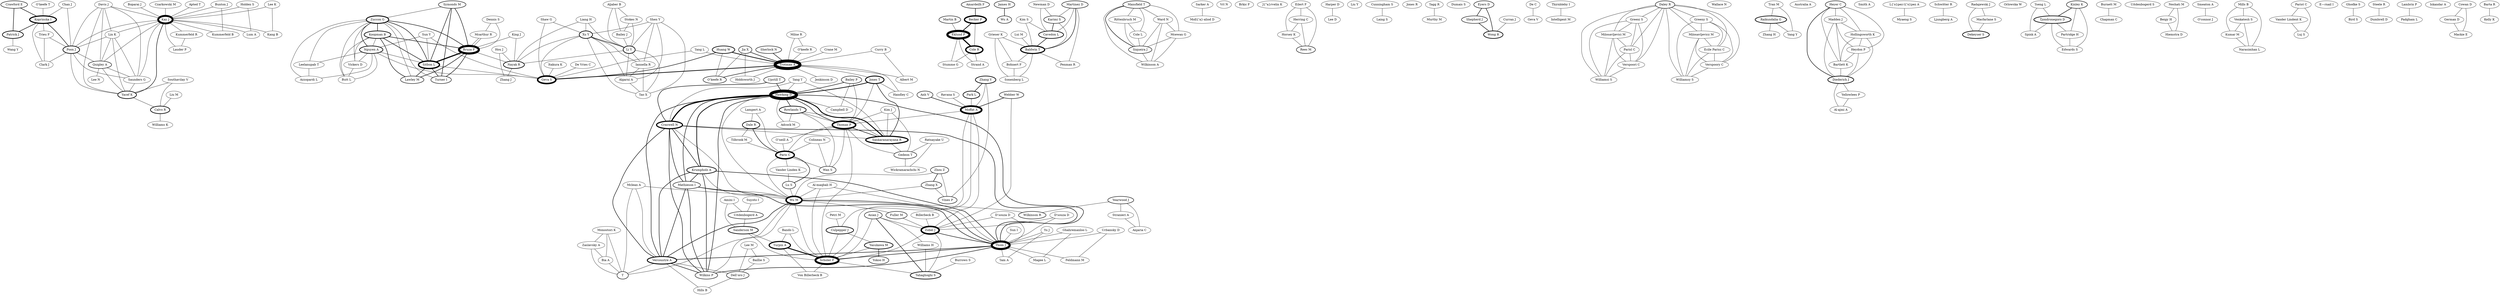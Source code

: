 graph G {

graph [K=0.2];

"Boparai J" [penwidth=1]
"Kay J" [penwidth=9]
"Huang W" [penwidth=3]
"Trotman A" [penwidth=14]
"Geva S" [penwidth=7]
"Becker P" [penwidth=6]
"Eklund P" [penwidth=10]
"Southavilay V" [penwidth=1]
"Yacef K" [penwidth=3]
"Calvo R" [penwidth=3]
"Hawking D" [penwidth=14]
"Rowlands T" [penwidth=3]
"Adcock M" [penwidth=1]
"Bunton J" [penwidth=1]
"Kummerfeld B" [penwidth=1]
"James H" [penwidth=2]
"Wu A" [penwidth=2]
"Curry B" [penwidth=1]
"Albert M" [penwidth=1]
"Kim S" [penwidth=1]
"Cavedon L" [penwidth=3]
"Baldwin T" [penwidth=5]
"Mclean A" [penwidth=1]
"Vercoustre A" [penwidth=4]
"Wu M" [penwidth=7]
"T" [penwidth=2]
"Sun I" [penwidth=1]
"Thom J" [penwidth=10]
"Dale R" [penwidth=3]
"Tilbrook M" [penwidth=1]
"Paris C" [penwidth=6]
"Mansfield T" [penwidth=2]
"Rittenbruch M" [penwidth=1]
"Cole L" [penwidth=1]
"Siqueira J" [penwidth=2]
"Sherlock N" [penwidth=2]
"Sarker A" [penwidth=1]
"Moll{\'a}-aliod D" [penwidth=1]
"Vrl N" [penwidth=1]
"Thomas P" [penwidth=7]
"O’neill A" [penwidth=1]
"Kummerfeld R" [penwidth=1]
"Lauder P" [penwidth=1]
"Brkic F" [penwidth=1]
"Czarkowski M" [penwidth=1]
"J{\"a}rvelin K" [penwidth=1]
"Bailey P" [penwidth=2]
"Sanderson M" [penwidth=3]
"Eilert F" [penwidth=1]
"Herring C" [penwidth=1]
"Horsey K" [penwidth=1]
"Rees M" [penwidth=2]
"Sankaranarayana R" [penwidth=5]
"Martinez D" [penwidth=2]
"Karimi S" [penwidth=2]
"Harper D" [penwidth=1]
"Lee D" [penwidth=1]
"Liu Y" [penwidth=1]
"Shaw G" [penwidth=1]
"Xu Y" [penwidth=3]
"Quigley A" [penwidth=2]
"Lee N" [penwidth=1]
"Wan S" [penwidth=2]
"Aljaber B" [penwidth=1]
"Stokes N" [penwidth=1]
"Bailey J" [penwidth=1]
"Li Y" [penwidth=3]
"Cunningham S" [penwidth=1]
"Laing S" [penwidth=1]
"Zhou Z" [penwidth=2]
"Zhang X" [penwidth=2]
"Vines P" [penwidth=2]
"Jones R" [penwidth=1]
"Grieser K" [penwidth=1]
"Bohnert F" [penwidth=1]
"Sonenberg L" [penwidth=1]
"Tagg R" [penwidth=1]
"Murthy M" [penwidth=1]
"Jenkinson D" [penwidth=1]
"Turpin A" [penwidth=5]
"Scholer F" [penwidth=9]
"Williams K" [penwidth=1]
"Dumais S" [penwidth=1]
"Jia X" [penwidth=2]
"O’keefe R" [penwidth=2]
"Amardeilh F" [penwidth=2]
"Eyers D" [penwidth=2]
"Shepherd J" [penwidth=2]
"Wong R" [penwidth=3]
"Park L" [penwidth=3]
"Liu M" [penwidth=1]
"Krumpholz A" [penwidth=3]
"De C" [penwidth=1]
"Geva V" [penwidth=1]
"Thirnbleby I" [penwidth=1]
"Intelligent M" [penwidth=1]
"Daley R" [penwidth=2]
"Greeni S" [penwidth=1]
"Milosavljevici M" [penwidth=1]
"Parisl C" [penwidth=1]
"Verspoori C" [penwidth=1]
"Williamsi S" [penwidth=1]
"Wallace N" [penwidth=1]
"Zhang Y" [penwidth=3]
"Moffat A" [penwidth=8]
"Jones T" [penwidth=4]
"Tang T" [penwidth=1]
"Craswell N" [penwidth=5]
"Holdsworth J" [penwidth=1]
"Ratnayake U" [penwidth=1]
"Gedeon T" [penwidth=2]
"Wickramarachchi N" [penwidth=1]
"Ravana S" [penwidth=1]
"Yasukawa M" [penwidth=3]
"Yokoo H" [penwidth=2]
"Raikundalia G" [penwidth=3]
"Zhang H" [penwidth=1]
"Australia A" [penwidth=1]
"Zobel J" [penwidth=7]
"Lee M" [penwidth=1]
"Baillie S" [penwidth=1]
"Dell’oro J" [penwidth=2]
"Penman R" [penwidth=1]
"Webber W" [penwidth=2]
"Hou J" [penwidth=1]
"Nayak R" [penwidth=3]
"Zhang J" [penwidth=1]
"Diederich J" [penwidth=3]
"Yellowlees P" [penwidth=1]
"Al-ajmi A" [penwidth=1]
"Wilkinson R" [penwidth=2]
"Tang L" [penwidth=1]
"Liang H" [penwidth=1]
"Zuccon G" [penwidth=4]
"Koopman B" [penwidth=3]
"Nguyen A" [penwidth=3]
"Vickers D" [penwidth=1]
"Butt L" [penwidth=1]
"Sun Y" [penwidth=1]
"Sitbon L" [penwidth=6]
"Cole R" [penwidth=6]
"Stumme G" [penwidth=1]
"Campbell D" [penwidth=1]
"Mcarthur R" [penwidth=1]
"Bruza P" [penwidth=10]
"Martin B" [penwidth=2]
"Itakura K" [penwidth=1]
"D’souza D" [penwidth=1]
"Dennis S" [penwidth=1]
"Mcarthur R" [penwidth=1]
"Lu S" [penwidth=2]
"Strand A" [penwidth=1]
"Mathieson I" [penwidth=2]
"Wilkins P" [penwidth=2]
"Vander Linden K" [penwidth=1]
"Smith A" [penwidth=1]
"Lawley M" [penwidth=2]
"Shen Y" [penwidth=1]
"Iannella R" [penwidth=1]
"Algarni A" [penwidth=1]
"Tao X" [penwidth=1]
"Al-maqbali H" [penwidth=1]
"Anh V" [penwidth=2]
"Patrick J" [penwidth=3]
"Wang Y" [penwidth=1]
"Upstill T" [penwidth=2]
"Chan J" [penwidth=1]
"Koprinska I" [penwidth=5]
"Poon J" [penwidth=3]
"Milne R" [penwidth=1]
"O'keefe R" [penwidth=1]
"L{\'o}pez-l{\'o}pez A" [penwidth=1]
"Myaeng S" [penwidth=1]
"Heyer C" [penwidth=2]
"Madden J" [penwidth=1]
"Hollingsworth K" [penwidth=1]
"Heydon P" [penwidth=1]
"Bartlett K" [penwidth=1]
"Amini I" [penwidth=1]
"Uitdenbogerd A" [penwidth=2]
"Schwitter R" [penwidth=1]
"Ljungberg A" [penwidth=1]
"O’keefe T" [penwidth=1]
"Dekeyser S" [penwidth=3]
"Orlowska W" [penwidth=1]
"Tseng L" [penwidth=1]
"Tjondronegoro D" [penwidth=3]
"Spink A" [penwidth=1]
"Apted T" [penwidth=1]
"Crawford E" [penwidth=2]
"Kinley K" [penwidth=2]
"Partridge H" [penwidth=1]
"Edwards S" [penwidth=1]
"Burnett M" [penwidth=1]
"Chapman C" [penwidth=1]
"Yu J" [penwidth=1]
"Tam A" [penwidth=1]
"Davis J" [penwidth=1]
"Lin K" [penwidth=1]
"Saunders G" [penwidth=1]
"Holden S" [penwidth=1]
"Lum A" [penwidth=1]
"Burrows S" [penwidth=1]
"Tahaghoghi S" [penwidth=3]
"Lui M" [penwidth=1]
"Uitdenbogerd S" [penwidth=1]
"Colineau N" [penwidth=1]
"Neshati M" [penwidth=1]
"Beigy H" [penwidth=1]
"Hiemstra D" [penwidth=1]
"Smeaton A" [penwidth=1]
"O'connor J" [penwidth=1]
"Mills B" [penwidth=1]
"Venkatesh S" [penwidth=1]
"Kumar M" [penwidth=1]
"Narasimhan L" [penwidth=1]
"Trieu F" [penwidth=1]
"Clark J" [penwidth=1]
"Yearwood J" [penwidth=2]
"Radajewski J" [penwidth=1]
"Macfarlane S" [penwidth=1]
"Curran J" [penwidth=1]
"Parist C" [penwidth=1]
"Vander Lindent K" [penwidth=1]
"Luj S" [penwidth=1]
"Von Billerbeck B" [penwidth=1]
"Greeny S" [penwidth=1]
"Milosavljevicz M" [penwidth=1]
"Ecile Parisz C" [penwidth=1]
"Verspoory C" [penwidth=1]
"Williamsy S" [penwidth=1]
"E—rnail I" [penwidth=1]
"Ghodke S" [penwidth=1]
"Bird S" [penwidth=1]
"Culpepper J" [penwidth=3]
"Tran M" [penwidth=1]
"Yang Y" [penwidth=1]
"Ghahremanloo L" [penwidth=1]
"Magee L" [penwidth=1]
"Billerbeck B" [penwidth=1]
"Lampert A" [penwidth=1]
"King J" [penwidth=1]
"Lee K" [penwidth=1]
"Kang B" [penwidth=1]
"Steele R" [penwidth=1]
"Dumbrell D" [penwidth=1]
"Newman D" [penwidth=1]
"Kim J" [penwidth=1]
"Handley C" [penwidth=1]
"Stranieri A" [penwidth=1]
"Anjaria C" [penwidth=1]
"Bando L" [penwidth=1]
"Fuller M" [penwidth=2]
"Hills B" [penwidth=1]
"Symonds M" [penwidth=2]
"Turner I" [penwidth=2]
"Lambrix P" [penwidth=1]
"Padgham L" [penwidth=1]
"Monostori K" [penwidth=1]
"Zaslavsky A" [penwidth=1]
"Bia A" [penwidth=1]
"Iskandar A" [penwidth=1]
"Suyoto I" [penwidth=1]
"D'souza D" [penwidth=1]
"De Vries C" [penwidth=1]
"Asian J" [penwidth=2]
"Williams H" [penwidth=1]
"Leelanupab T" [penwidth=1]
"Azzopardi L" [penwidth=1]
"Petri M" [penwidth=1]
"Cowan D" [penwidth=1]
"German D" [penwidth=1]
"Mackie E" [penwidth=1]
"Ward N" [penwidth=1]
"Mcewan G" [penwidth=1]
"Wilkinson A" [penwidth=1]
"Barta R" [penwidth=1]
"Kelly K" [penwidth=1]
"Crane M" [penwidth=1]
"Urbansky D" [penwidth=1]
"Feldmann M" [penwidth=1]
"Boparai J" -- "Kay J"[penwidth=1.1];
"Huang W" -- "Trotman A"[penwidth=3.1];
"Huang W" -- "Geva S"[penwidth=2.1];
"Trotman A" -- "Geva S"[penwidth=3.1];
"Becker P" -- "Eklund P"[penwidth=3.1];
"Southavilay V" -- "Yacef K"[penwidth=1.1];
"Southavilay V" -- "Calvo R"[penwidth=1.1];
"Yacef K" -- "Calvo R"[penwidth=1.1];
"Hawking D" -- "Rowlands T"[penwidth=2.1];
"Hawking D" -- "Adcock M"[penwidth=1.1];
"Rowlands T" -- "Adcock M"[penwidth=1.1];
"Bunton J" -- "Kay J"[penwidth=1.1];
"Bunton J" -- "Kummerfeld B"[penwidth=1.1];
"Kay J" -- "Kummerfeld B"[penwidth=1.1];
"James H" -- "Wu A"[penwidth=2.1];
"Curry B" -- "Trotman A"[penwidth=1.1];
"Curry B" -- "Albert M"[penwidth=1.1];
"Trotman A" -- "Albert M"[penwidth=1.1];
"Kim S" -- "Cavedon L"[penwidth=1.1];
"Kim S" -- "Baldwin T"[penwidth=1.1];
"Cavedon L" -- "Baldwin T"[penwidth=2.1];
"Mclean A" -- "Vercoustre A"[penwidth=1.1];
"Mclean A" -- "Wu M"[penwidth=1.1];
"Mclean A" -- "T"[penwidth=1.1];
"Vercoustre A" -- "Wu M"[penwidth=2.1];
"Vercoustre A" -- "T"[penwidth=1.1];
"Wu M" -- "T"[penwidth=1.1];
"Sun I" -- "Thom J"[penwidth=1.1];
"Dale R" -- "Tilbrook M"[penwidth=1.1];
"Dale R" -- "Paris C"[penwidth=2.1];
"Tilbrook M" -- "Paris C"[penwidth=1.1];
"Mansfield T" -- "Rittenbruch M"[penwidth=1.1];
"Mansfield T" -- "Cole L"[penwidth=1.1];
"Mansfield T" -- "Siqueira J"[penwidth=2.1];
"Rittenbruch M" -- "Cole L"[penwidth=1.1];
"Rittenbruch M" -- "Siqueira J"[penwidth=1.1];
"Cole L" -- "Siqueira J"[penwidth=1.1];
"Sherlock N" -- "Trotman A"[penwidth=2.1];
"Sarker A" -- "Moll{\'a}-aliod D"[penwidth=1.1];
"Thomas P" -- "O’neill A"[penwidth=1.1];
"Thomas P" -- "Paris C"[penwidth=1.1];
"O’neill A" -- "Paris C"[penwidth=1.1];
"Kay J" -- "Kummerfeld R"[penwidth=1.1];
"Kay J" -- "Lauder P"[penwidth=1.1];
"Kummerfeld R" -- "Lauder P"[penwidth=1.1];
"Czarkowski M" -- "Kay J"[penwidth=1.1];
"Bailey P" -- "Thomas P"[penwidth=1.1];
"Bailey P" -- "Hawking D"[penwidth=2.1];
"Thomas P" -- "Hawking D"[penwidth=2.1];
"Eilert F" -- "Herring C"[penwidth=1.1];
"Eilert F" -- "Horsey K"[penwidth=1.1];
"Eilert F" -- "Rees M"[penwidth=1.1];
"Herring C" -- "Horsey K"[penwidth=1.1];
"Herring C" -- "Rees M"[penwidth=1.1];
"Horsey K" -- "Rees M"[penwidth=1.1];
"Rowlands T" -- "Sankaranarayana R"[penwidth=1.1];
"Hawking D" -- "Sankaranarayana R"[penwidth=4.1];
"Martinez D" -- "Karimi S"[penwidth=1.1];
"Martinez D" -- "Cavedon L"[penwidth=1.1];
"Martinez D" -- "Baldwin T"[penwidth=2.1];
"Karimi S" -- "Cavedon L"[penwidth=2.1];
"Karimi S" -- "Baldwin T"[penwidth=1.1];
"Harper D" -- "Lee D"[penwidth=1.1];
"Shaw G" -- "Xu Y"[penwidth=1.1];
"Shaw G" -- "Geva S"[penwidth=1.1];
"Xu Y" -- "Geva S"[penwidth=1.1];
"Quigley A" -- "Lee N"[penwidth=1.1];
"Rowlands T" -- "Thomas P"[penwidth=1.1];
"Rowlands T" -- "Wan S"[penwidth=1.1];
"Thomas P" -- "Wan S"[penwidth=1.1];
"Aljaber B" -- "Stokes N"[penwidth=1.1];
"Aljaber B" -- "Bailey J"[penwidth=1.1];
"Aljaber B" -- "Li Y"[penwidth=1.1];
"Stokes N" -- "Bailey J"[penwidth=1.1];
"Stokes N" -- "Li Y"[penwidth=1.1];
"Bailey J" -- "Li Y"[penwidth=1.1];
"Cunningham S" -- "Laing S"[penwidth=1.1];
"Zhou Z" -- "Zhang X"[penwidth=2.1];
"Zhou Z" -- "Vines P"[penwidth=1.1];
"Zhang X" -- "Vines P"[penwidth=1.1];
"Grieser K" -- "Baldwin T"[penwidth=1.1];
"Grieser K" -- "Bohnert F"[penwidth=1.1];
"Grieser K" -- "Sonenberg L"[penwidth=1.1];
"Baldwin T" -- "Bohnert F"[penwidth=1.1];
"Baldwin T" -- "Sonenberg L"[penwidth=1.1];
"Bohnert F" -- "Sonenberg L"[penwidth=1.1];
"Tagg R" -- "Murthy M"[penwidth=1.1];
"Trotman A" -- "Jenkinson D"[penwidth=1.1];
"Turpin A" -- "Scholer F"[penwidth=4.1];
"Calvo R" -- "Williams K"[penwidth=1.1];
"Jia X" -- "Trotman A"[penwidth=2.1];
"Jia X" -- "O’keefe R"[penwidth=1.1];
"Trotman A" -- "O’keefe R"[penwidth=2.1];
"Amardeilh F" -- "Becker P"[penwidth=2.1];
"Eyers D" -- "Shepherd J"[penwidth=2.1];
"Eyers D" -- "Wong R"[penwidth=2.1];
"Shepherd J" -- "Wong R"[penwidth=2.1];
"Liu M" -- "Calvo R"[penwidth=1.1];
"Krumpholz A" -- "Hawking D"[penwidth=3.1];
"De C" -- "Geva V"[penwidth=1.1];
"Thirnbleby I" -- "Intelligent M"[penwidth=1.1];
"Daley R" -- "Greeni S"[penwidth=1.1];
"Daley R" -- "Milosavljevici M"[penwidth=1.1];
"Daley R" -- "Parisl C"[penwidth=1.1];
"Daley R" -- "Verspoori C"[penwidth=1.1];
"Daley R" -- "Williamsi S"[penwidth=1.1];
"Greeni S" -- "Milosavljevici M"[penwidth=1.1];
"Greeni S" -- "Parisl C"[penwidth=1.1];
"Greeni S" -- "Verspoori C"[penwidth=1.1];
"Greeni S" -- "Williamsi S"[penwidth=1.1];
"Milosavljevici M" -- "Parisl C"[penwidth=1.1];
"Milosavljevici M" -- "Verspoori C"[penwidth=1.1];
"Milosavljevici M" -- "Williamsi S"[penwidth=1.1];
"Parisl C" -- "Verspoori C"[penwidth=1.1];
"Parisl C" -- "Williamsi S"[penwidth=1.1];
"Verspoori C" -- "Williamsi S"[penwidth=1.1];
"Zhang Y" -- "Park L"[penwidth=2.1];
"Zhang Y" -- "Moffat A"[penwidth=1.1];
"Park L" -- "Moffat A"[penwidth=1.1];
"Jones T" -- "Thomas P"[penwidth=1.1];
"Jones T" -- "Hawking D"[penwidth=3.1];
"Jones T" -- "Sankaranarayana R"[penwidth=2.1];
"Thomas P" -- "Sankaranarayana R"[penwidth=2.1];
"Tang T" -- "Hawking D"[penwidth=1.1];
"Tang T" -- "Craswell N"[penwidth=1.1];
"Tang T" -- "Sankaranarayana R"[penwidth=1.1];
"Hawking D" -- "Craswell N"[penwidth=5.1];
"Craswell N" -- "Sankaranarayana R"[penwidth=1.1];
"Jia X" -- "Holdsworth J"[penwidth=1.1];
"Trotman A" -- "Holdsworth J"[penwidth=1.1];
"Ratnayake U" -- "Gedeon T"[penwidth=1.1];
"Ratnayake U" -- "Wickramarachchi N"[penwidth=1.1];
"Gedeon T" -- "Wickramarachchi N"[penwidth=1.1];
"Ravana S" -- "Moffat A"[penwidth=1.1];
"Yasukawa M" -- "Yokoo H"[penwidth=2.1];
"Raikundalia G" -- "Zhang H"[penwidth=1.1];
"Zhang X" -- "Wu M"[penwidth=1.1];
"Zhou Z" -- "Wu M"[penwidth=1.1];
"Lee M" -- "Baillie S"[penwidth=1.1];
"Lee M" -- "Dell’oro J"[penwidth=1.1];
"Baillie S" -- "Dell’oro J"[penwidth=1.1];
"Zhang Y" -- "Vines P"[penwidth=1.1];
"Baldwin T" -- "Penman R"[penwidth=1.1];
"Martinez D" -- "Penman R"[penwidth=1.1];
"Webber W" -- "Moffat A"[penwidth=2.1];
"Webber W" -- "Zobel J"[penwidth=1.1];
"Moffat A" -- "Zobel J"[penwidth=1.1];
"Hou J" -- "Nayak R"[penwidth=1.1];
"Hou J" -- "Zhang J"[penwidth=1.1];
"Nayak R" -- "Zhang J"[penwidth=1.1];
"Diederich J" -- "Yellowlees P"[penwidth=1.1];
"Diederich J" -- "Al-ajmi A"[penwidth=1.1];
"Yellowlees P" -- "Al-ajmi A"[penwidth=1.1];
"Wu M" -- "Wilkinson R"[penwidth=1.1];
"Tang L" -- "Geva S"[penwidth=1.1];
"Tang L" -- "Trotman A"[penwidth=1.1];
"Liang H" -- "Xu Y"[penwidth=1.1];
"Liang H" -- "Li Y"[penwidth=1.1];
"Liang H" -- "Nayak R"[penwidth=1.1];
"Xu Y" -- "Li Y"[penwidth=2.1];
"Xu Y" -- "Nayak R"[penwidth=1.1];
"Li Y" -- "Nayak R"[penwidth=1.1];
"Zuccon G" -- "Koopman B"[penwidth=2.1];
"Zuccon G" -- "Nguyen A"[penwidth=2.1];
"Zuccon G" -- "Vickers D"[penwidth=1.1];
"Zuccon G" -- "Butt L"[penwidth=1.1];
"Koopman B" -- "Nguyen A"[penwidth=1.1];
"Koopman B" -- "Vickers D"[penwidth=1.1];
"Koopman B" -- "Butt L"[penwidth=1.1];
"Nguyen A" -- "Vickers D"[penwidth=1.1];
"Nguyen A" -- "Butt L"[penwidth=1.1];
"Vickers D" -- "Butt L"[penwidth=1.1];
"Thom J" -- "Scholer F"[penwidth=2.1];
"Sun Y" -- "Nguyen A"[penwidth=1.1];
"Sun Y" -- "Sitbon L"[penwidth=1.1];
"Sun Y" -- "Geva S"[penwidth=1.1];
"Nguyen A" -- "Sitbon L"[penwidth=1.1];
"Nguyen A" -- "Geva S"[penwidth=1.1];
"Sitbon L" -- "Geva S"[penwidth=1.1];
"Eklund P" -- "Cole R"[penwidth=5.1];
"Eklund P" -- "Stumme G"[penwidth=1.1];
"Cole R" -- "Stumme G"[penwidth=1.1];
"Hawking D" -- "Campbell D"[penwidth=1.1];
"Bailey P" -- "Campbell D"[penwidth=1.1];
"Mcarthur R" -- "Bruza P"[penwidth=1.1];
"Itakura K" -- "Geva S"[penwidth=1.1];
"D’souza D" -- "Zobel J"[penwidth=1.1];
"D’souza D" -- "Thom J"[penwidth=1.1];
"Zobel J" -- "Thom J"[penwidth=2.1];
"Dennis S" -- "Mcarthur R"[penwidth=1.1];
"Dennis S" -- "Bruza P"[penwidth=1.1];
"Mcarthur R" -- "Bruza P"[penwidth=1.1];
"Lu S" -- "Paris C"[penwidth=2.1];
"Lu S" -- "Wu M"[penwidth=1.1];
"Paris C" -- "Wu M"[penwidth=1.1];
"Becker P" -- "Cole R"[penwidth=1.1];
"Cole R" -- "Strand A"[penwidth=1.1];
"Eklund P" -- "Strand A"[penwidth=1.1];
"Craswell N" -- "Krumpholz A"[penwidth=2.1];
"Craswell N" -- "Mathieson I"[penwidth=2.1];
"Craswell N" -- "Thom J"[penwidth=2.1];
"Craswell N" -- "Vercoustre A"[penwidth=2.1];
"Craswell N" -- "Wilkins P"[penwidth=2.1];
"Craswell N" -- "Wu M"[penwidth=1.1];
"Hawking D" -- "Mathieson I"[penwidth=2.1];
"Hawking D" -- "Thom J"[penwidth=2.1];
"Hawking D" -- "Vercoustre A"[penwidth=2.1];
"Hawking D" -- "Wilkins P"[penwidth=2.1];
"Hawking D" -- "Wu M"[penwidth=1.1];
"Krumpholz A" -- "Mathieson I"[penwidth=2.1];
"Krumpholz A" -- "Thom J"[penwidth=2.1];
"Krumpholz A" -- "Vercoustre A"[penwidth=2.1];
"Krumpholz A" -- "Wilkins P"[penwidth=2.1];
"Krumpholz A" -- "Wu M"[penwidth=1.1];
"Mathieson I" -- "Thom J"[penwidth=2.1];
"Mathieson I" -- "Vercoustre A"[penwidth=2.1];
"Mathieson I" -- "Wilkins P"[penwidth=2.1];
"Mathieson I" -- "Wu M"[penwidth=1.1];
"Thom J" -- "Vercoustre A"[penwidth=2.1];
"Thom J" -- "Wilkins P"[penwidth=2.1];
"Thom J" -- "Wu M"[penwidth=2.1];
"Vercoustre A" -- "Wilkins P"[penwidth=2.1];
"Wilkins P" -- "Wu M"[penwidth=1.1];
"Paris C" -- "Vander Linden K"[penwidth=1.1];
"Vander Linden K" -- "Lu S"[penwidth=1.1];
"Koopman B" -- "Bruza P"[penwidth=2.1];
"Koopman B" -- "Sitbon L"[penwidth=2.1];
"Koopman B" -- "Lawley M"[penwidth=2.1];
"Zuccon G" -- "Bruza P"[penwidth=2.1];
"Zuccon G" -- "Sitbon L"[penwidth=2.1];
"Zuccon G" -- "Lawley M"[penwidth=1.1];
"Bruza P" -- "Sitbon L"[penwidth=5.1];
"Bruza P" -- "Lawley M"[penwidth=2.1];
"Sitbon L" -- "Lawley M"[penwidth=2.1];
"Shen Y" -- "Li Y"[penwidth=1.1];
"Shen Y" -- "Xu Y"[penwidth=1.1];
"Shen Y" -- "Iannella R"[penwidth=1.1];
"Shen Y" -- "Algarni A"[penwidth=1.1];
"Shen Y" -- "Tao X"[penwidth=1.1];
"Li Y" -- "Iannella R"[penwidth=1.1];
"Li Y" -- "Algarni A"[penwidth=1.1];
"Li Y" -- "Tao X"[penwidth=1.1];
"Xu Y" -- "Iannella R"[penwidth=1.1];
"Xu Y" -- "Algarni A"[penwidth=1.1];
"Xu Y" -- "Tao X"[penwidth=1.1];
"Iannella R" -- "Algarni A"[penwidth=1.1];
"Iannella R" -- "Tao X"[penwidth=1.1];
"Algarni A" -- "Tao X"[penwidth=1.1];
"Al-maqbali H" -- "Scholer F"[penwidth=1.1];
"Al-maqbali H" -- "Thom J"[penwidth=1.1];
"Al-maqbali H" -- "Wu M"[penwidth=1.1];
"Scholer F" -- "Wu M"[penwidth=1.1];
"Anh V" -- "Moffat A"[penwidth=2.1];
"Patrick J" -- "Wang Y"[penwidth=1.1];
"Upstill T" -- "Craswell N"[penwidth=2.1];
"Upstill T" -- "Hawking D"[penwidth=2.1];
"Chan J" -- "Koprinska I"[penwidth=1.1];
"Chan J" -- "Poon J"[penwidth=1.1];
"Koprinska I" -- "Poon J"[penwidth=2.1];
"Milne R" -- "O'keefe R"[penwidth=1.1];
"Milne R" -- "Trotman A"[penwidth=1.1];
"O'keefe R" -- "Trotman A"[penwidth=1.1];
"L{\'o}pez-l{\'o}pez A" -- "Myaeng S"[penwidth=1.1];
"Heyer C" -- "Madden J"[penwidth=1.1];
"Heyer C" -- "Hollingsworth K"[penwidth=1.1];
"Heyer C" -- "Heydon P"[penwidth=1.1];
"Heyer C" -- "Bartlett K"[penwidth=1.1];
"Heyer C" -- "Diederich J"[penwidth=2.1];
"Madden J" -- "Hollingsworth K"[penwidth=1.1];
"Madden J" -- "Heydon P"[penwidth=1.1];
"Madden J" -- "Bartlett K"[penwidth=1.1];
"Madden J" -- "Diederich J"[penwidth=1.1];
"Hollingsworth K" -- "Heydon P"[penwidth=1.1];
"Hollingsworth K" -- "Bartlett K"[penwidth=1.1];
"Hollingsworth K" -- "Diederich J"[penwidth=1.1];
"Heydon P" -- "Bartlett K"[penwidth=1.1];
"Heydon P" -- "Diederich J"[penwidth=1.1];
"Bartlett K" -- "Diederich J"[penwidth=1.1];
"Amini I" -- "Uitdenbogerd A"[penwidth=1.1];
"Amini I" -- "Sanderson M"[penwidth=1.1];
"Uitdenbogerd A" -- "Sanderson M"[penwidth=1.1];
"Schwitter R" -- "Ljungberg A"[penwidth=1.1];
"O’keefe T" -- "Koprinska I"[penwidth=1.1];
"Tseng L" -- "Tjondronegoro D"[penwidth=1.1];
"Tseng L" -- "Spink A"[penwidth=1.1];
"Tjondronegoro D" -- "Spink A"[penwidth=1.1];
"Apted T" -- "Kay J"[penwidth=1.1];
"Crawford E" -- "Koprinska I"[penwidth=2.1];
"Crawford E" -- "Patrick J"[penwidth=2.1];
"Koprinska I" -- "Patrick J"[penwidth=2.1];
"Kinley K" -- "Tjondronegoro D"[penwidth=2.1];
"Kinley K" -- "Partridge H"[penwidth=1.1];
"Kinley K" -- "Edwards S"[penwidth=1.1];
"Tjondronegoro D" -- "Partridge H"[penwidth=1.1];
"Tjondronegoro D" -- "Edwards S"[penwidth=1.1];
"Partridge H" -- "Edwards S"[penwidth=1.1];
"Burnett M" -- "Chapman C"[penwidth=1.1];
"Yu J" -- "Thom J"[penwidth=1.1];
"Yu J" -- "Tam A"[penwidth=1.1];
"Thom J" -- "Tam A"[penwidth=1.1];
"Davis J" -- "Kay J"[penwidth=1.1];
"Davis J" -- "Lin K"[penwidth=1.1];
"Davis J" -- "Poon J"[penwidth=1.1];
"Davis J" -- "Quigley A"[penwidth=1.1];
"Davis J" -- "Saunders G"[penwidth=1.1];
"Davis J" -- "Yacef K"[penwidth=1.1];
"Kay J" -- "Lin K"[penwidth=1.1];
"Kay J" -- "Poon J"[penwidth=1.1];
"Kay J" -- "Quigley A"[penwidth=1.1];
"Kay J" -- "Saunders G"[penwidth=1.1];
"Kay J" -- "Yacef K"[penwidth=2.1];
"Lin K" -- "Poon J"[penwidth=1.1];
"Lin K" -- "Quigley A"[penwidth=1.1];
"Lin K" -- "Saunders G"[penwidth=1.1];
"Lin K" -- "Yacef K"[penwidth=1.1];
"Poon J" -- "Quigley A"[penwidth=1.1];
"Poon J" -- "Saunders G"[penwidth=1.1];
"Poon J" -- "Yacef K"[penwidth=1.1];
"Quigley A" -- "Saunders G"[penwidth=1.1];
"Quigley A" -- "Yacef K"[penwidth=1.1];
"Saunders G" -- "Yacef K"[penwidth=1.1];
"Holden S" -- "Kay J"[penwidth=1.1];
"Holden S" -- "Lum A"[penwidth=1.1];
"Kay J" -- "Lum A"[penwidth=1.1];
"Burrows S" -- "Tahaghoghi S"[penwidth=1.1];
"Lui M" -- "Baldwin T"[penwidth=1.1];
"Sanderson M" -- "Scholer F"[penwidth=1.1];
"Sanderson M" -- "Turpin A"[penwidth=1.1];
"Huang W" -- "O’keefe R"[penwidth=1.1];
"Colineau N" -- "Paris C"[penwidth=1.1];
"Colineau N" -- "Wan S"[penwidth=1.1];
"Paris C" -- "Wan S"[penwidth=1.1];
"Neshati M" -- "Beigy H"[penwidth=1.1];
"Neshati M" -- "Hiemstra D"[penwidth=1.1];
"Beigy H" -- "Hiemstra D"[penwidth=1.1];
"Smeaton A" -- "O'connor J"[penwidth=1.1];
"Mills B" -- "Venkatesh S"[penwidth=1.1];
"Mills B" -- "Kumar M"[penwidth=1.1];
"Mills B" -- "Narasimhan L"[penwidth=1.1];
"Venkatesh S" -- "Kumar M"[penwidth=1.1];
"Venkatesh S" -- "Narasimhan L"[penwidth=1.1];
"Kumar M" -- "Narasimhan L"[penwidth=1.1];
"Koprinska I" -- "Trieu F"[penwidth=1.1];
"Koprinska I" -- "Clark J"[penwidth=1.1];
"Trieu F" -- "Poon J"[penwidth=1.1];
"Trieu F" -- "Clark J"[penwidth=1.1];
"Poon J" -- "Clark J"[penwidth=1.1];
"Yearwood J" -- "Wilkinson R"[penwidth=1.1];
"Radajewski J" -- "Macfarlane S"[penwidth=1.1];
"Radajewski J" -- "Dekeyser S"[penwidth=1.1];
"Macfarlane S" -- "Dekeyser S"[penwidth=1.1];
"Curran J" -- "Wong R"[penwidth=1.1];
"Parist C" -- "Vander Lindent K"[penwidth=1.1];
"Parist C" -- "Luj S"[penwidth=1.1];
"Vander Lindent K" -- "Luj S"[penwidth=1.1];
"Turpin A" -- "Von Billerbeck B"[penwidth=1.1];
"Scholer F" -- "Von Billerbeck B"[penwidth=1.1];
"Moffat A" -- "Scholer F"[penwidth=1.1];
"Moffat A" -- "Thomas P"[penwidth=1.1];
"Scholer F" -- "Thomas P"[penwidth=1.1];
"Daley R" -- "Greeny S"[penwidth=1.1];
"Daley R" -- "Milosavljevicz M"[penwidth=1.1];
"Daley R" -- "Ecile Parisz C"[penwidth=1.1];
"Daley R" -- "Verspoory C"[penwidth=1.1];
"Daley R" -- "Williamsy S"[penwidth=1.1];
"Greeny S" -- "Milosavljevicz M"[penwidth=1.1];
"Greeny S" -- "Ecile Parisz C"[penwidth=1.1];
"Greeny S" -- "Verspoory C"[penwidth=1.1];
"Greeny S" -- "Williamsy S"[penwidth=1.1];
"Milosavljevicz M" -- "Ecile Parisz C"[penwidth=1.1];
"Milosavljevicz M" -- "Verspoory C"[penwidth=1.1];
"Milosavljevicz M" -- "Williamsy S"[penwidth=1.1];
"Ecile Parisz C" -- "Verspoory C"[penwidth=1.1];
"Ecile Parisz C" -- "Williamsy S"[penwidth=1.1];
"Verspoory C" -- "Williamsy S"[penwidth=1.1];
"Ghodke S" -- "Bird S"[penwidth=1.1];
"Moffat A" -- "Culpepper J"[penwidth=1.1];
"Tran M" -- "Raikundalia G"[penwidth=1.1];
"Tran M" -- "Yang Y"[penwidth=1.1];
"Raikundalia G" -- "Yang Y"[penwidth=1.1];
"Ghahremanloo L" -- "Thom J"[penwidth=1.1];
"Ghahremanloo L" -- "Magee L"[penwidth=1.1];
"Thom J" -- "Magee L"[penwidth=1.1];
"Billerbeck B" -- "Zobel J"[penwidth=1.1];
"Lampert A" -- "Paris C"[penwidth=1.1];
"Lampert A" -- "Dale R"[penwidth=1.1];
"King J" -- "Bruza P"[penwidth=1.1];
"King J" -- "Nayak R"[penwidth=1.1];
"Bruza P" -- "Nayak R"[penwidth=1.1];
"Lee K" -- "Kay J"[penwidth=1.1];
"Lee K" -- "Kang B"[penwidth=1.1];
"Kay J" -- "Kang B"[penwidth=1.1];
"Steele R" -- "Dumbrell D"[penwidth=1.1];
"Newman D" -- "Karimi S"[penwidth=1.1];
"Newman D" -- "Cavedon L"[penwidth=1.1];
"Kim J" -- "Thomas P"[penwidth=1.1];
"Kim J" -- "Sankaranarayana R"[penwidth=1.1];
"Kim J" -- "Gedeon T"[penwidth=1.1];
"Thomas P" -- "Gedeon T"[penwidth=1.1];
"Sankaranarayana R" -- "Gedeon T"[penwidth=1.1];
"Trotman A" -- "Jones T"[penwidth=1.1];
"Trotman A" -- "Handley C"[penwidth=1.1];
"Jones T" -- "Handley C"[penwidth=1.1];
"Culpepper J" -- "Yasukawa M"[penwidth=1.1];
"Culpepper J" -- "Scholer F"[penwidth=1.1];
"Yasukawa M" -- "Scholer F"[penwidth=1.1];
"Yearwood J" -- "Stranieri A"[penwidth=1.1];
"Yearwood J" -- "Anjaria C"[penwidth=1.1];
"Stranieri A" -- "Anjaria C"[penwidth=1.1];
"Bando L" -- "Scholer F"[penwidth=1.1];
"Bando L" -- "Turpin A"[penwidth=1.1];
"Fuller M" -- "Zobel J"[penwidth=1.1];
"Vercoustre A" -- "Dell’oro J"[penwidth=1.1];
"Vercoustre A" -- "Hills B"[penwidth=1.1];
"Dell’oro J" -- "Hills B"[penwidth=1.1];
"Symonds M" -- "Bruza P"[penwidth=2.1];
"Symonds M" -- "Sitbon L"[penwidth=2.1];
"Symonds M" -- "Turner I"[penwidth=2.1];
"Bruza P" -- "Turner I"[penwidth=2.1];
"Sitbon L" -- "Turner I"[penwidth=2.1];
"Lambrix P" -- "Padgham L"[penwidth=1.1];
"Monostori K" -- "Zaslavsky A"[penwidth=1.1];
"Monostori K" -- "Bia A"[penwidth=1.1];
"Monostori K" -- "T"[penwidth=1.1];
"Zaslavsky A" -- "Bia A"[penwidth=1.1];
"Zaslavsky A" -- "T"[penwidth=1.1];
"Bia A" -- "T"[penwidth=1.1];
"Symonds M" -- "Zuccon G"[penwidth=1.1];
"Zuccon G" -- "Turner I"[penwidth=1.1];
"Suyoto I" -- "Uitdenbogerd A"[penwidth=1.1];
"D'souza D" -- "Zobel J"[penwidth=1.1];
"D'souza D" -- "Thom J"[penwidth=1.1];
"De Vries C" -- "Geva S"[penwidth=1.1];
"Martin B" -- "Eklund P"[penwidth=1.1];
"Asian J" -- "Scholer F"[penwidth=1.1];
"Asian J" -- "Tahaghoghi S"[penwidth=2.1];
"Asian J" -- "Zobel J"[penwidth=1.1];
"Scholer F" -- "Tahaghoghi S"[penwidth=1.1];
"Scholer F" -- "Zobel J"[penwidth=1.1];
"Tahaghoghi S" -- "Zobel J"[penwidth=1.1];
"Asian J" -- "Williams H"[penwidth=1.1];
"Williams H" -- "Tahaghoghi S"[penwidth=1.1];
"Zuccon G" -- "Leelanupab T"[penwidth=1.1];
"Zuccon G" -- "Azzopardi L"[penwidth=1.1];
"Nguyen A" -- "Leelanupab T"[penwidth=1.1];
"Nguyen A" -- "Azzopardi L"[penwidth=1.1];
"Leelanupab T" -- "Azzopardi L"[penwidth=1.1];
"Petri M" -- "Culpepper J"[penwidth=1.1];
"Cowan D" -- "German D"[penwidth=1.1];
"Cowan D" -- "Mackie E"[penwidth=1.1];
"German D" -- "Mackie E"[penwidth=1.1];
"Wu M" -- "Fuller M"[penwidth=1.1];
"Mansfield T" -- "Ward N"[penwidth=1.1];
"Mansfield T" -- "Mcewan G"[penwidth=1.1];
"Mansfield T" -- "Wilkinson A"[penwidth=1.1];
"Ward N" -- "Mcewan G"[penwidth=1.1];
"Ward N" -- "Siqueira J"[penwidth=1.1];
"Ward N" -- "Wilkinson A"[penwidth=1.1];
"Mcewan G" -- "Siqueira J"[penwidth=1.1];
"Mcewan G" -- "Wilkinson A"[penwidth=1.1];
"Siqueira J" -- "Wilkinson A"[penwidth=1.1];
"Barta R" -- "Kelly K"[penwidth=1.1];
"Crane M" -- "Trotman A"[penwidth=1.1];
"Urbansky D" -- "Thom J"[penwidth=1.1];
"Urbansky D" -- "Feldmann M"[penwidth=1.1];
"Thom J" -- "Feldmann M"[penwidth=1.1];
}
